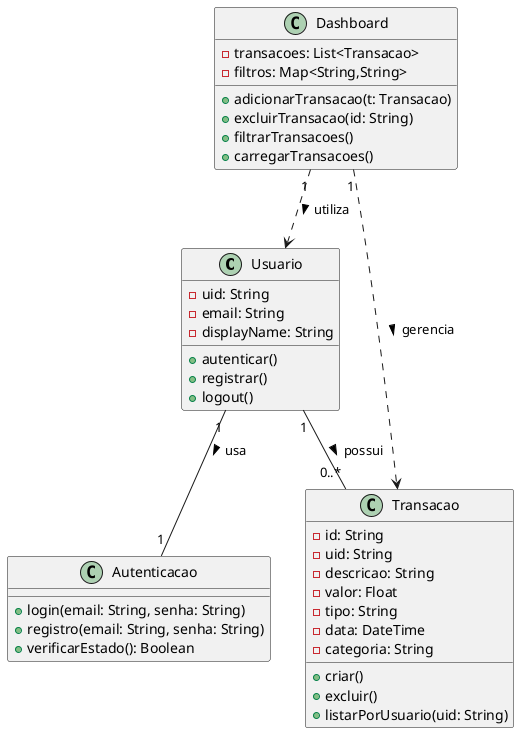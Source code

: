 @startuml Diagrama de Classes - Gestão Financeira

class Usuario {
  - uid: String
  - email: String
  - displayName: String
  + autenticar()
  + registrar()
  + logout()
}

class Autenticacao {
  + login(email: String, senha: String)
  + registro(email: String, senha: String)
  + verificarEstado(): Boolean
}

class Transacao {
  - id: String
  - uid: String
  - descricao: String
  - valor: Float
  - tipo: String
  - data: DateTime
  - categoria: String
  + criar()
  + excluir()
  + listarPorUsuario(uid: String)
}

class Dashboard {
  - transacoes: List<Transacao>
  - filtros: Map<String,String>
  + adicionarTransacao(t: Transacao)
  + excluirTransacao(id: String)
  + filtrarTransacoes()
  + carregarTransacoes()
}

Usuario "1" -- "1" Autenticacao : usa >
Usuario "1" -- "0..*" Transacao : possui >
Dashboard "1" ..> Transacao : gerencia >
Dashboard "1" ..> Usuario : utiliza >

@enduml

